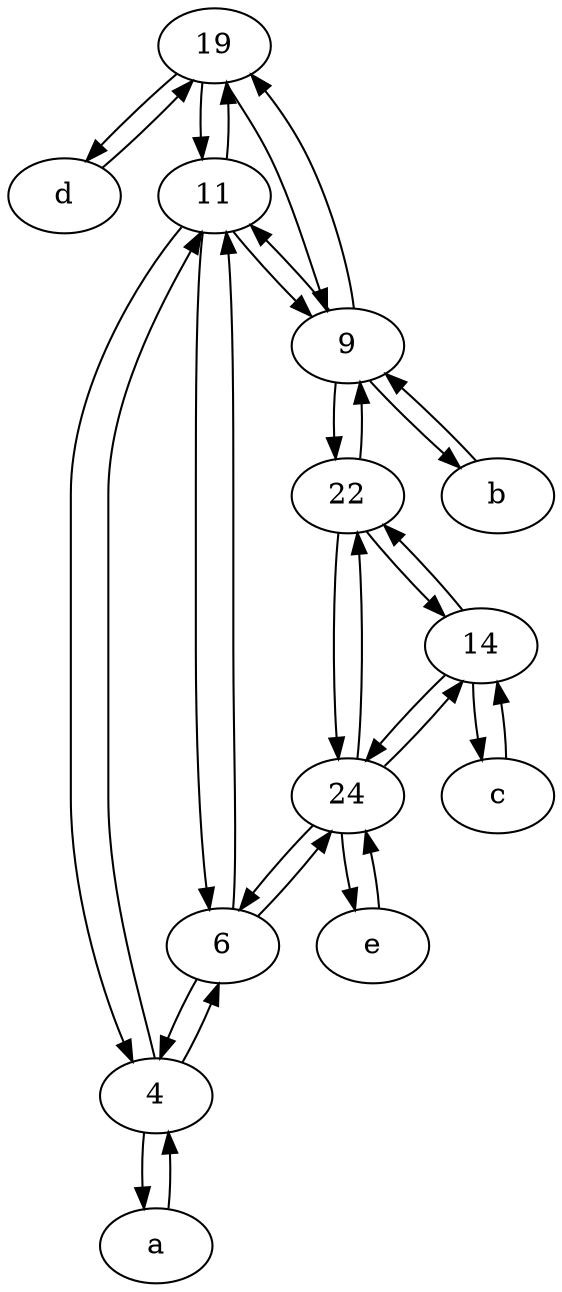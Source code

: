 digraph  {
	19;
	14;
	24;
	e [pos="30,50!"];
	22;
	d [pos="20,30!"];
	b [pos="50,20!"];
	11;
	4;
	6;
	a [pos="40,10!"];
	9;
	c [pos="20,10!"];
	11 -> 4;
	b -> 9;
	14 -> 24;
	d -> 19;
	22 -> 14;
	22 -> 9;
	6 -> 24;
	19 -> 9;
	24 -> 22;
	14 -> c;
	9 -> b;
	24 -> 6;
	11 -> 6;
	14 -> 22;
	6 -> 11;
	22 -> 24;
	c -> 14;
	9 -> 11;
	4 -> 11;
	9 -> 22;
	9 -> 19;
	24 -> 14;
	a -> 4;
	19 -> d;
	11 -> 19;
	19 -> 11;
	11 -> 9;
	24 -> e;
	e -> 24;
	6 -> 4;
	4 -> a;
	4 -> 6;

	}